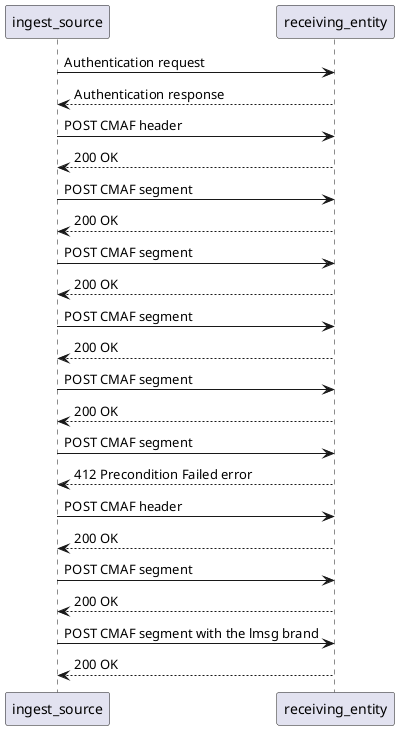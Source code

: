 @startuml
ingest_source -> receiving_entity: Authentication request
receiving_entity --> ingest_source: Authentication response

ingest_source -> receiving_entity: POST CMAF header
receiving_entity --> ingest_source: 200 OK

ingest_source -> receiving_entity: POST CMAF segment
receiving_entity --> ingest_source: 200 OK 

ingest_source -> receiving_entity: POST CMAF segment
receiving_entity --> ingest_source: 200 OK

ingest_source -> receiving_entity: POST CMAF segment
receiving_entity --> ingest_source: 200 OK
ingest_source -> receiving_entity: POST CMAF segment
receiving_entity --> ingest_source: 200 OK
ingest_source -> receiving_entity: POST CMAF segment
receiving_entity --> ingest_source: 412 Precondition Failed error
ingest_source -> receiving_entity: POST CMAF header
receiving_entity --> ingest_source: 200 OK
ingest_source -> receiving_entity: POST CMAF segment
receiving_entity --> ingest_source: 200 OK
ingest_source -> receiving_entity: POST CMAF segment with the lmsg brand
receiving_entity --> ingest_source: 200 OK
@enduml
